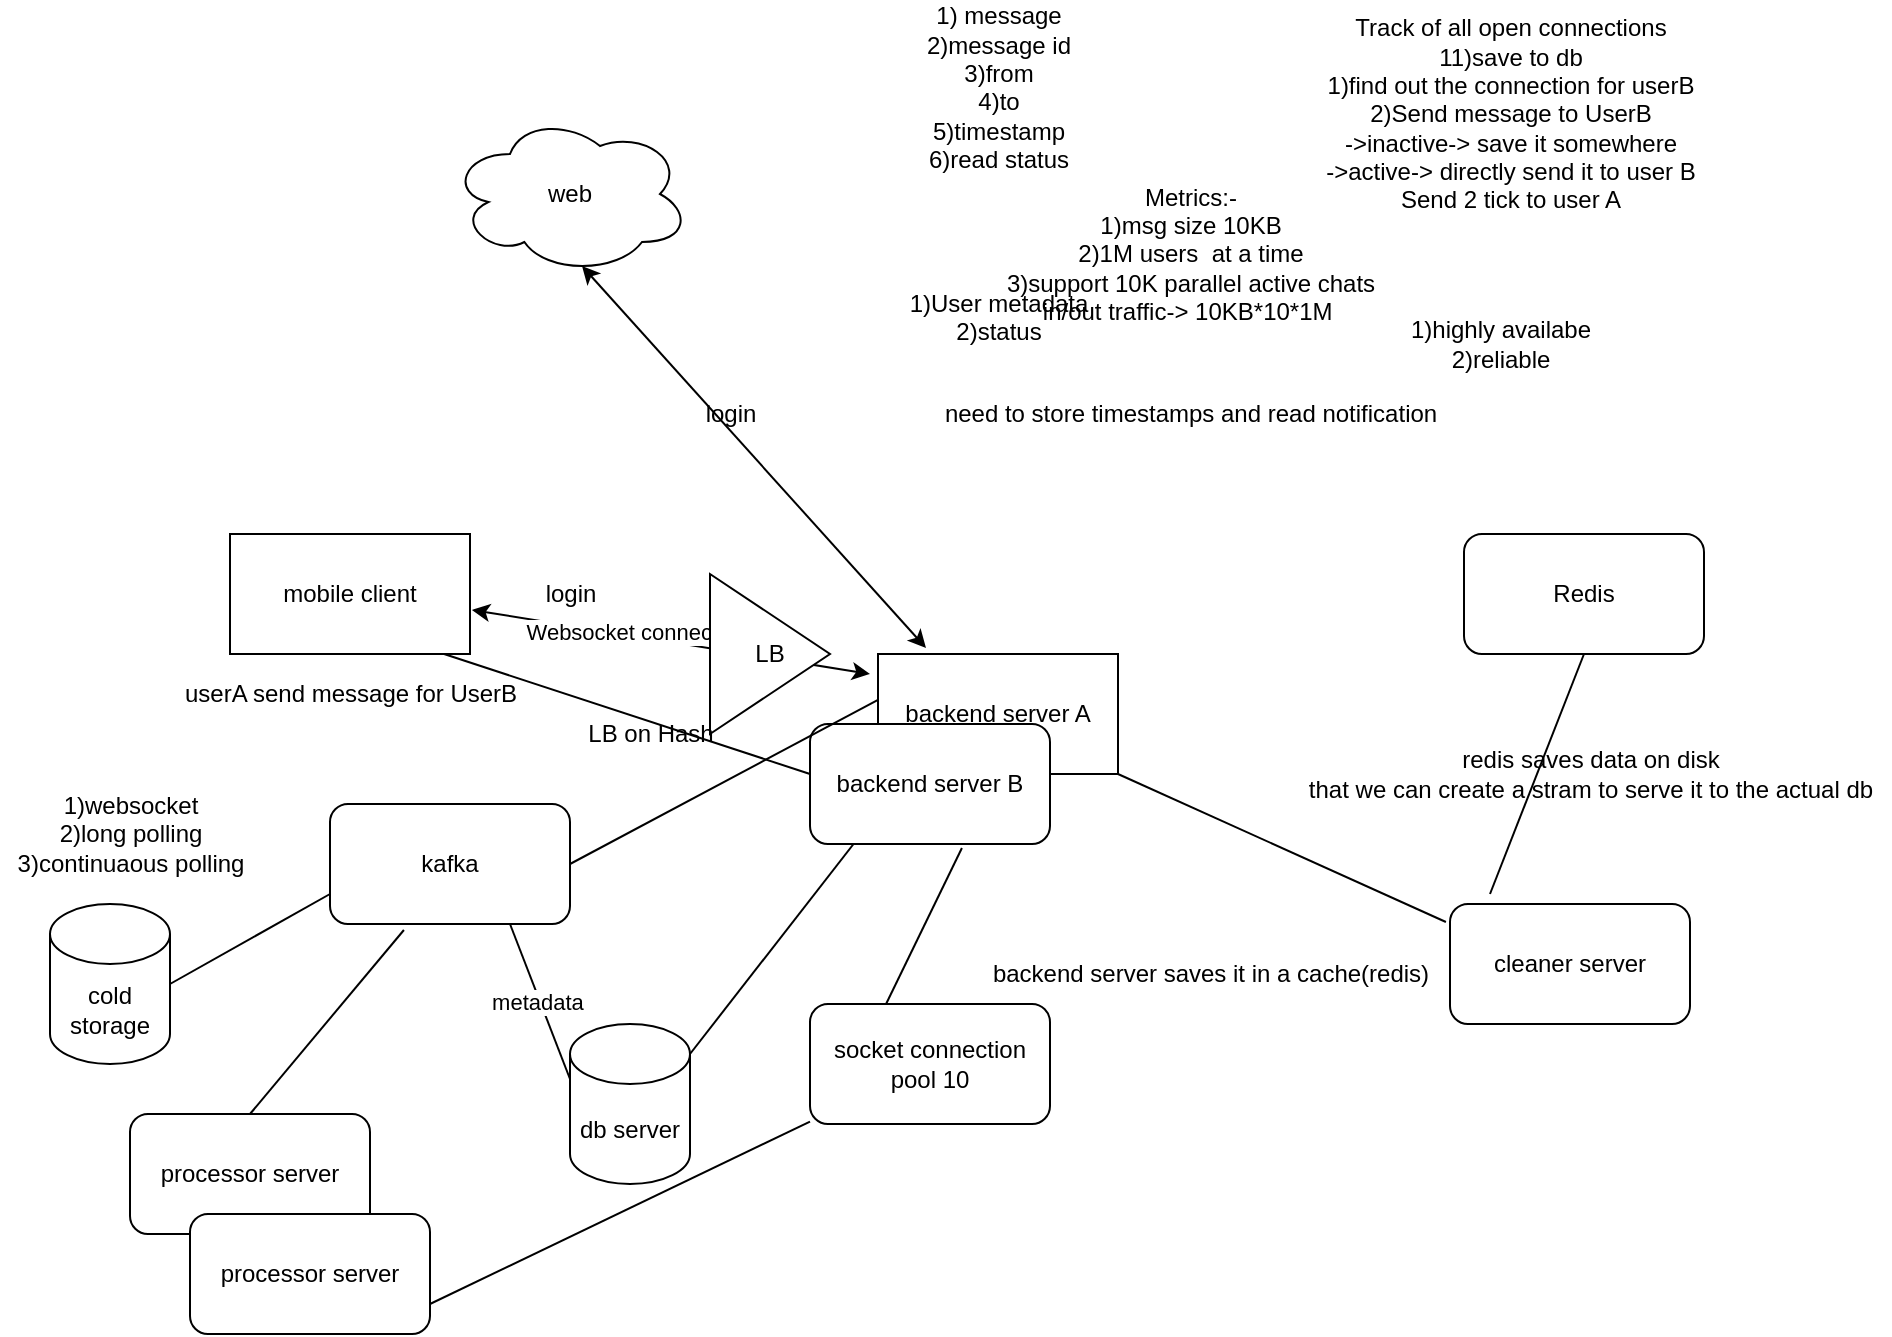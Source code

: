 <mxfile version="13.10.1" type="github">
  <diagram id="pjNRP5ixxJ-6wNWDqDpu" name="Page-1">
    <mxGraphModel dx="1773" dy="1815" grid="1" gridSize="10" guides="1" tooltips="1" connect="1" arrows="1" fold="1" page="1" pageScale="1" pageWidth="827" pageHeight="1169" math="0" shadow="0">
      <root>
        <mxCell id="0" />
        <mxCell id="1" parent="0" />
        <mxCell id="UOohhhlwfckat7_L4req-1" value="mobile client" style="rounded=0;whiteSpace=wrap;html=1;" vertex="1" parent="1">
          <mxGeometry x="90" y="260" width="120" height="60" as="geometry" />
        </mxCell>
        <mxCell id="UOohhhlwfckat7_L4req-2" value="backend server A" style="rounded=0;whiteSpace=wrap;html=1;" vertex="1" parent="1">
          <mxGeometry x="414" y="320" width="120" height="60" as="geometry" />
        </mxCell>
        <mxCell id="UOohhhlwfckat7_L4req-3" value="web" style="ellipse;shape=cloud;whiteSpace=wrap;html=1;" vertex="1" parent="1">
          <mxGeometry x="200" y="50" width="120" height="80" as="geometry" />
        </mxCell>
        <mxCell id="UOohhhlwfckat7_L4req-5" value="db server" style="shape=cylinder3;whiteSpace=wrap;html=1;boundedLbl=1;backgroundOutline=1;size=15;" vertex="1" parent="1">
          <mxGeometry x="260" y="505" width="60" height="80" as="geometry" />
        </mxCell>
        <mxCell id="UOohhhlwfckat7_L4req-6" value="" style="endArrow=classic;startArrow=classic;html=1;exitX=1.008;exitY=0.633;exitDx=0;exitDy=0;exitPerimeter=0;" edge="1" parent="1" source="UOohhhlwfckat7_L4req-1">
          <mxGeometry width="50" height="50" relative="1" as="geometry">
            <mxPoint x="250" y="340" as="sourcePoint" />
            <mxPoint x="410" y="330" as="targetPoint" />
          </mxGeometry>
        </mxCell>
        <mxCell id="UOohhhlwfckat7_L4req-16" value="Websocket connection" style="edgeLabel;html=1;align=center;verticalAlign=middle;resizable=0;points=[];" vertex="1" connectable="0" parent="UOohhhlwfckat7_L4req-6">
          <mxGeometry x="-0.179" y="2" relative="1" as="geometry">
            <mxPoint as="offset" />
          </mxGeometry>
        </mxCell>
        <mxCell id="UOohhhlwfckat7_L4req-7" value="" style="endArrow=classic;startArrow=classic;html=1;entryX=0.2;entryY=-0.05;entryDx=0;entryDy=0;entryPerimeter=0;exitX=0.55;exitY=0.95;exitDx=0;exitDy=0;exitPerimeter=0;" edge="1" parent="1" source="UOohhhlwfckat7_L4req-3" target="UOohhhlwfckat7_L4req-2">
          <mxGeometry width="50" height="50" relative="1" as="geometry">
            <mxPoint x="370" y="180" as="sourcePoint" />
            <mxPoint x="420" y="130" as="targetPoint" />
          </mxGeometry>
        </mxCell>
        <mxCell id="UOohhhlwfckat7_L4req-8" value="need to store timestamps and read notification" style="text;html=1;align=center;verticalAlign=middle;resizable=0;points=[];autosize=1;" vertex="1" parent="1">
          <mxGeometry x="440" y="190" width="260" height="20" as="geometry" />
        </mxCell>
        <mxCell id="UOohhhlwfckat7_L4req-9" value="" style="endArrow=none;html=1;entryX=0.125;entryY=1;entryDx=0;entryDy=0;entryPerimeter=0;exitX=1;exitY=0;exitDx=0;exitDy=15;exitPerimeter=0;" edge="1" parent="1" source="UOohhhlwfckat7_L4req-5" target="UOohhhlwfckat7_L4req-2">
          <mxGeometry width="50" height="50" relative="1" as="geometry">
            <mxPoint x="340" y="500" as="sourcePoint" />
            <mxPoint x="390" y="450" as="targetPoint" />
          </mxGeometry>
        </mxCell>
        <mxCell id="UOohhhlwfckat7_L4req-11" value="login" style="text;html=1;align=center;verticalAlign=middle;resizable=0;points=[];autosize=1;" vertex="1" parent="1">
          <mxGeometry x="240" y="280" width="40" height="20" as="geometry" />
        </mxCell>
        <mxCell id="UOohhhlwfckat7_L4req-12" value="login" style="text;html=1;align=center;verticalAlign=middle;resizable=0;points=[];autosize=1;" vertex="1" parent="1">
          <mxGeometry x="320" y="190" width="40" height="20" as="geometry" />
        </mxCell>
        <mxCell id="UOohhhlwfckat7_L4req-13" value="1) message&lt;br&gt;2)message id&lt;br&gt;3)from&lt;br&gt;4)to&lt;br&gt;5)timestamp&lt;br&gt;6)read status&lt;br&gt;&lt;br&gt;&lt;br&gt;&lt;br&gt;&lt;br&gt;1)User metadata&lt;br&gt;2)status" style="text;html=1;align=center;verticalAlign=middle;resizable=0;points=[];autosize=1;" vertex="1" parent="1">
          <mxGeometry x="424" y="-5" width="100" height="170" as="geometry" />
        </mxCell>
        <mxCell id="UOohhhlwfckat7_L4req-14" value="Metrics:-&lt;br&gt;1)msg size 10KB&lt;br&gt;2)1M users&amp;nbsp; at a time&lt;br&gt;3)support 10K parallel active chats&lt;br&gt;in/out traffic-&amp;gt; 10KB*10*1M&amp;nbsp;" style="text;html=1;align=center;verticalAlign=middle;resizable=0;points=[];autosize=1;" vertex="1" parent="1">
          <mxGeometry x="470" y="80" width="200" height="80" as="geometry" />
        </mxCell>
        <mxCell id="UOohhhlwfckat7_L4req-15" value="1)highly availabe&lt;br&gt;2)reliable" style="text;html=1;align=center;verticalAlign=middle;resizable=0;points=[];autosize=1;" vertex="1" parent="1">
          <mxGeometry x="670" y="150" width="110" height="30" as="geometry" />
        </mxCell>
        <mxCell id="UOohhhlwfckat7_L4req-17" value="1)websocket&lt;br&gt;2)long polling&lt;br&gt;3)continuaous polling" style="text;html=1;align=center;verticalAlign=middle;resizable=0;points=[];autosize=1;" vertex="1" parent="1">
          <mxGeometry x="-25" y="385" width="130" height="50" as="geometry" />
        </mxCell>
        <mxCell id="UOohhhlwfckat7_L4req-18" value="userA send message for UserB" style="text;html=1;align=center;verticalAlign=middle;resizable=0;points=[];autosize=1;" vertex="1" parent="1">
          <mxGeometry x="60" y="330" width="180" height="20" as="geometry" />
        </mxCell>
        <mxCell id="UOohhhlwfckat7_L4req-19" value="Track of all open connections&lt;br&gt;11)save to db&lt;br&gt;1)find out the connection for userB&lt;br&gt;2)Send message to UserB&lt;br&gt;-&amp;gt;inactive-&amp;gt; save it somewhere&lt;br&gt;-&amp;gt;active-&amp;gt; directly send it to user B&lt;br&gt;Send 2 tick to user A" style="text;html=1;align=center;verticalAlign=middle;resizable=0;points=[];autosize=1;" vertex="1" parent="1">
          <mxGeometry x="630" width="200" height="100" as="geometry" />
        </mxCell>
        <mxCell id="UOohhhlwfckat7_L4req-20" value="&lt;span&gt;backend server B&lt;/span&gt;" style="rounded=1;whiteSpace=wrap;html=1;" vertex="1" parent="1">
          <mxGeometry x="380" y="355" width="120" height="60" as="geometry" />
        </mxCell>
        <mxCell id="UOohhhlwfckat7_L4req-21" value="LB" style="triangle;whiteSpace=wrap;html=1;" vertex="1" parent="1">
          <mxGeometry x="330" y="280" width="60" height="80" as="geometry" />
        </mxCell>
        <mxCell id="UOohhhlwfckat7_L4req-22" value="LB on Hash" style="text;html=1;align=center;verticalAlign=middle;resizable=0;points=[];autosize=1;" vertex="1" parent="1">
          <mxGeometry x="260" y="350" width="80" height="20" as="geometry" />
        </mxCell>
        <mxCell id="UOohhhlwfckat7_L4req-23" value="Redis" style="rounded=1;whiteSpace=wrap;html=1;" vertex="1" parent="1">
          <mxGeometry x="707" y="260" width="120" height="60" as="geometry" />
        </mxCell>
        <mxCell id="UOohhhlwfckat7_L4req-25" value="cleaner server" style="rounded=1;whiteSpace=wrap;html=1;" vertex="1" parent="1">
          <mxGeometry x="700" y="445" width="120" height="60" as="geometry" />
        </mxCell>
        <mxCell id="UOohhhlwfckat7_L4req-26" value="" style="endArrow=none;html=1;entryX=0.5;entryY=1;entryDx=0;entryDy=0;" edge="1" parent="1" target="UOohhhlwfckat7_L4req-23">
          <mxGeometry width="50" height="50" relative="1" as="geometry">
            <mxPoint x="720" y="440" as="sourcePoint" />
            <mxPoint x="770" y="390" as="targetPoint" />
          </mxGeometry>
        </mxCell>
        <mxCell id="UOohhhlwfckat7_L4req-27" value="" style="endArrow=none;html=1;entryX=-0.017;entryY=0.15;entryDx=0;entryDy=0;entryPerimeter=0;exitX=1;exitY=1;exitDx=0;exitDy=0;" edge="1" parent="1" source="UOohhhlwfckat7_L4req-2" target="UOohhhlwfckat7_L4req-25">
          <mxGeometry width="50" height="50" relative="1" as="geometry">
            <mxPoint x="620" y="490" as="sourcePoint" />
            <mxPoint x="670" y="440" as="targetPoint" />
          </mxGeometry>
        </mxCell>
        <mxCell id="UOohhhlwfckat7_L4req-29" value="socket connection pool 10" style="rounded=1;whiteSpace=wrap;html=1;" vertex="1" parent="1">
          <mxGeometry x="380" y="495" width="120" height="60" as="geometry" />
        </mxCell>
        <mxCell id="UOohhhlwfckat7_L4req-31" value="backend server saves it in a cache(redis)" style="text;html=1;align=center;verticalAlign=middle;resizable=0;points=[];autosize=1;" vertex="1" parent="1">
          <mxGeometry x="465" y="470" width="230" height="20" as="geometry" />
        </mxCell>
        <mxCell id="UOohhhlwfckat7_L4req-32" value="redis saves data on disk&lt;br&gt;that we can create a stram to serve it to the actual db" style="text;html=1;align=center;verticalAlign=middle;resizable=0;points=[];autosize=1;" vertex="1" parent="1">
          <mxGeometry x="620" y="365" width="300" height="30" as="geometry" />
        </mxCell>
        <mxCell id="UOohhhlwfckat7_L4req-33" value="processor server" style="rounded=1;whiteSpace=wrap;html=1;" vertex="1" parent="1">
          <mxGeometry x="40" y="550" width="120" height="60" as="geometry" />
        </mxCell>
        <mxCell id="UOohhhlwfckat7_L4req-34" value="kafka" style="rounded=1;whiteSpace=wrap;html=1;" vertex="1" parent="1">
          <mxGeometry x="140" y="395" width="120" height="60" as="geometry" />
        </mxCell>
        <mxCell id="UOohhhlwfckat7_L4req-35" value="" style="endArrow=none;html=1;entryX=0;entryY=0.383;entryDx=0;entryDy=0;entryPerimeter=0;exitX=1;exitY=0.5;exitDx=0;exitDy=0;" edge="1" parent="1" source="UOohhhlwfckat7_L4req-34" target="UOohhhlwfckat7_L4req-2">
          <mxGeometry width="50" height="50" relative="1" as="geometry">
            <mxPoint x="310" y="420" as="sourcePoint" />
            <mxPoint x="360" y="370" as="targetPoint" />
          </mxGeometry>
        </mxCell>
        <mxCell id="UOohhhlwfckat7_L4req-36" value="" style="endArrow=none;html=1;entryX=0.308;entryY=1.05;entryDx=0;entryDy=0;entryPerimeter=0;exitX=0.5;exitY=0;exitDx=0;exitDy=0;" edge="1" parent="1" source="UOohhhlwfckat7_L4req-33" target="UOohhhlwfckat7_L4req-34">
          <mxGeometry width="50" height="50" relative="1" as="geometry">
            <mxPoint x="110" y="530" as="sourcePoint" />
            <mxPoint x="160" y="480" as="targetPoint" />
          </mxGeometry>
        </mxCell>
        <mxCell id="UOohhhlwfckat7_L4req-37" value="&lt;span&gt;processor server&lt;/span&gt;" style="rounded=1;whiteSpace=wrap;html=1;" vertex="1" parent="1">
          <mxGeometry x="70" y="600" width="120" height="60" as="geometry" />
        </mxCell>
        <mxCell id="UOohhhlwfckat7_L4req-38" value="" style="endArrow=none;html=1;exitX=1;exitY=0.75;exitDx=0;exitDy=0;" edge="1" parent="1" source="UOohhhlwfckat7_L4req-37" target="UOohhhlwfckat7_L4req-29">
          <mxGeometry width="50" height="50" relative="1" as="geometry">
            <mxPoint x="200" y="660" as="sourcePoint" />
            <mxPoint x="250" y="610" as="targetPoint" />
          </mxGeometry>
        </mxCell>
        <mxCell id="UOohhhlwfckat7_L4req-39" value="" style="endArrow=none;html=1;entryX=0.633;entryY=1.033;entryDx=0;entryDy=0;entryPerimeter=0;exitX=0.317;exitY=0;exitDx=0;exitDy=0;exitPerimeter=0;" edge="1" parent="1" source="UOohhhlwfckat7_L4req-29" target="UOohhhlwfckat7_L4req-20">
          <mxGeometry width="50" height="50" relative="1" as="geometry">
            <mxPoint x="410" y="500" as="sourcePoint" />
            <mxPoint x="460" y="450" as="targetPoint" />
          </mxGeometry>
        </mxCell>
        <mxCell id="UOohhhlwfckat7_L4req-40" value="" style="endArrow=none;html=1;exitX=0.892;exitY=1;exitDx=0;exitDy=0;exitPerimeter=0;" edge="1" parent="1" source="UOohhhlwfckat7_L4req-1">
          <mxGeometry width="50" height="50" relative="1" as="geometry">
            <mxPoint x="340" y="430" as="sourcePoint" />
            <mxPoint x="380" y="380" as="targetPoint" />
          </mxGeometry>
        </mxCell>
        <mxCell id="UOohhhlwfckat7_L4req-41" value="cold storage" style="shape=cylinder3;whiteSpace=wrap;html=1;boundedLbl=1;backgroundOutline=1;size=15;" vertex="1" parent="1">
          <mxGeometry y="445" width="60" height="80" as="geometry" />
        </mxCell>
        <mxCell id="UOohhhlwfckat7_L4req-42" value="" style="endArrow=none;html=1;entryX=0;entryY=0.75;entryDx=0;entryDy=0;exitX=1;exitY=0.5;exitDx=0;exitDy=0;exitPerimeter=0;" edge="1" parent="1" source="UOohhhlwfckat7_L4req-41" target="UOohhhlwfckat7_L4req-34">
          <mxGeometry width="50" height="50" relative="1" as="geometry">
            <mxPoint x="80" y="490" as="sourcePoint" />
            <mxPoint x="130" y="440" as="targetPoint" />
          </mxGeometry>
        </mxCell>
        <mxCell id="UOohhhlwfckat7_L4req-43" value="metadata&amp;nbsp;" style="endArrow=none;html=1;entryX=0.75;entryY=1;entryDx=0;entryDy=0;exitX=0;exitY=0;exitDx=0;exitDy=27.5;exitPerimeter=0;" edge="1" parent="1" source="UOohhhlwfckat7_L4req-5" target="UOohhhlwfckat7_L4req-34">
          <mxGeometry width="50" height="50" relative="1" as="geometry">
            <mxPoint x="200" y="530" as="sourcePoint" />
            <mxPoint x="250" y="480" as="targetPoint" />
          </mxGeometry>
        </mxCell>
      </root>
    </mxGraphModel>
  </diagram>
</mxfile>
